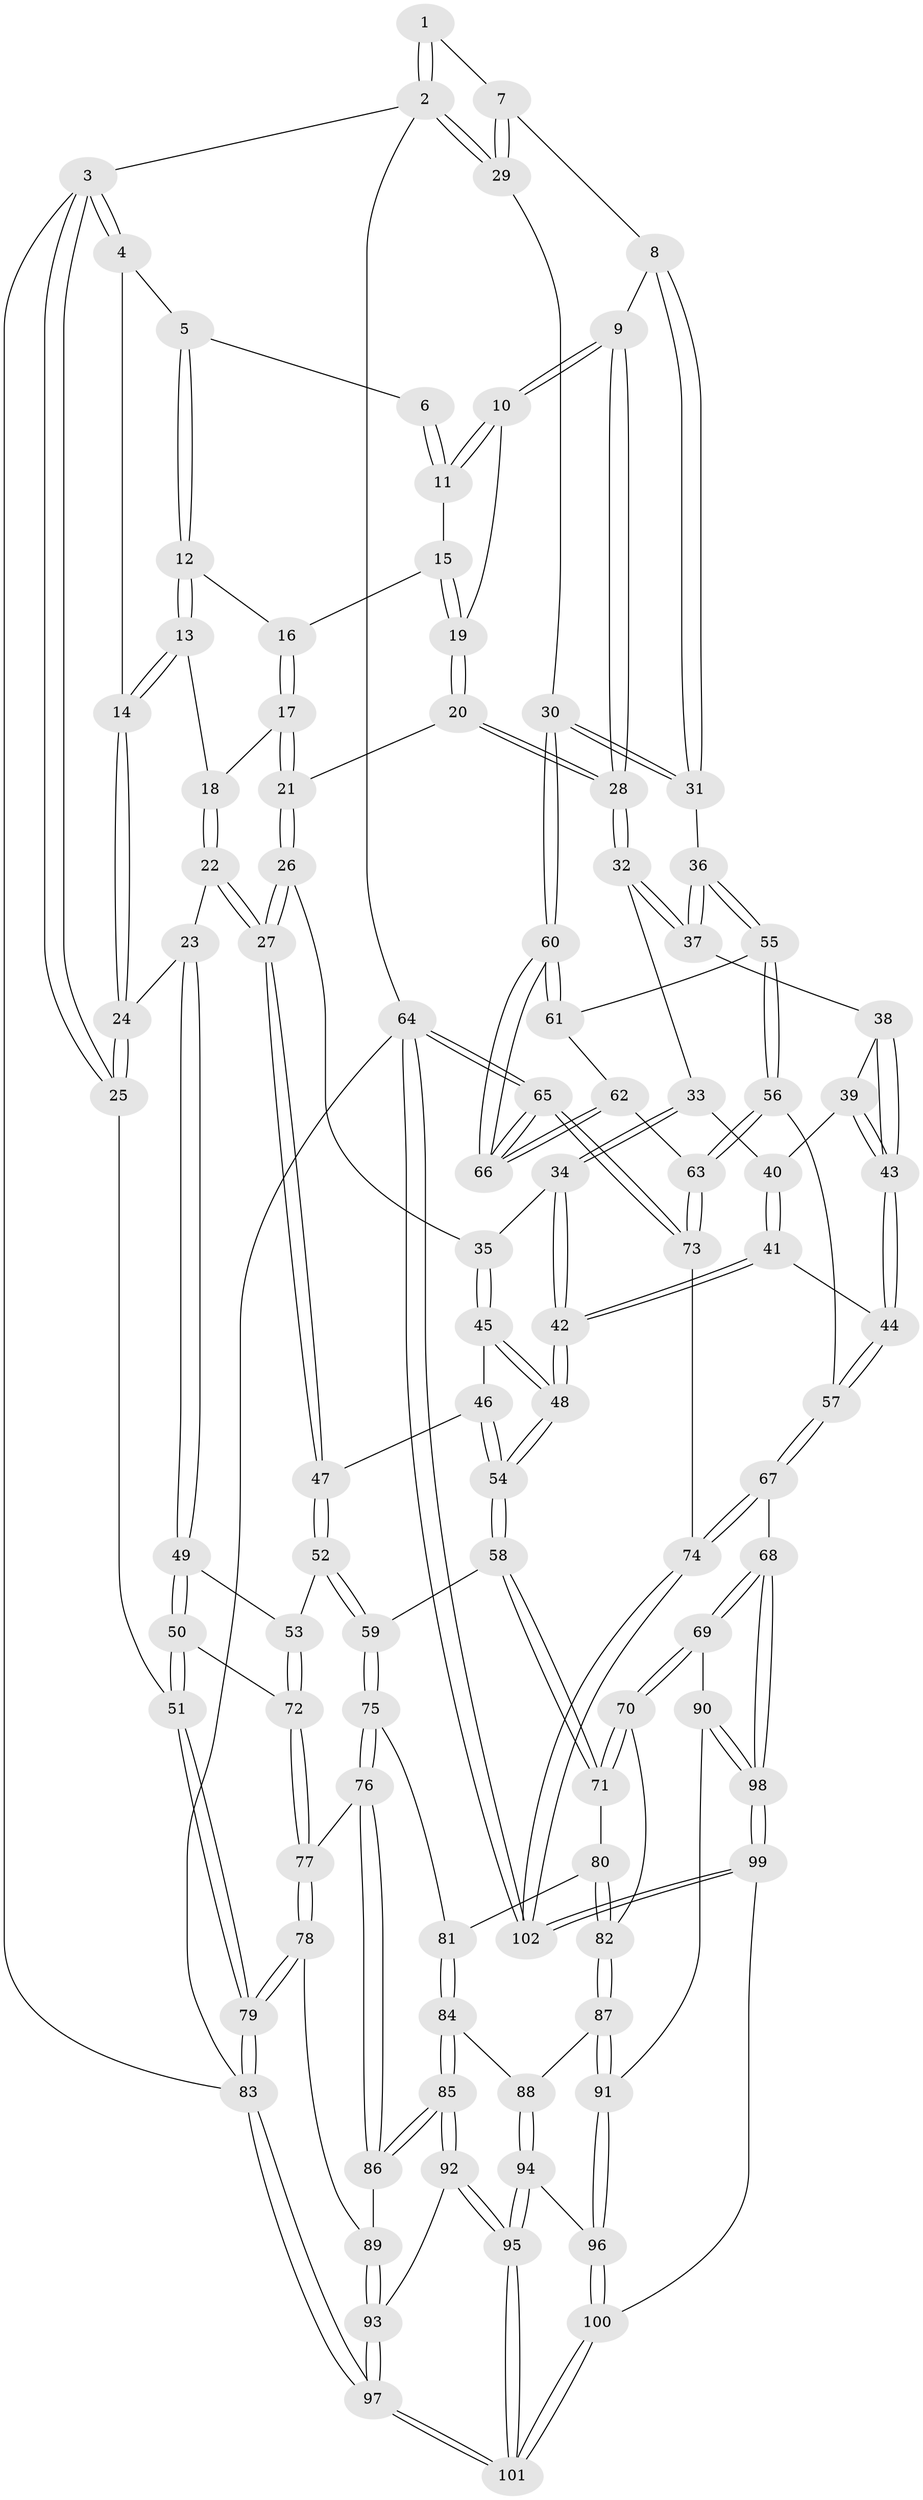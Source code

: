 // coarse degree distribution, {2: 0.1095890410958904, 4: 0.0821917808219178, 3: 0.6986301369863014, 5: 0.0958904109589041, 6: 0.0136986301369863}
// Generated by graph-tools (version 1.1) at 2025/54/03/04/25 22:54:46]
// undirected, 102 vertices, 252 edges
graph export_dot {
  node [color=gray90,style=filled];
  1 [pos="+0.8222577273085304+0"];
  2 [pos="+1+0"];
  3 [pos="+0+0"];
  4 [pos="+0.06097925150448346+0"];
  5 [pos="+0.38557162368095144+0"];
  6 [pos="+0.707519100315789+0"];
  7 [pos="+0.7931947105632795+0.12710708504042043"];
  8 [pos="+0.7433848716717038+0.18320476477472855"];
  9 [pos="+0.6843745759600268+0.19901891385470863"];
  10 [pos="+0.6522077729161779+0.1534757585346099"];
  11 [pos="+0.6140938674005952+0.048359252170599436"];
  12 [pos="+0.3857582459981011+0"];
  13 [pos="+0.2565552456524535+0.09053694985578073"];
  14 [pos="+0.1452637728348041+0.11635685823893531"];
  15 [pos="+0.48071852447467023+0.029313578570148244"];
  16 [pos="+0.43186543090463947+0"];
  17 [pos="+0.3745794100845949+0.15514105100857958"];
  18 [pos="+0.3072771786415594+0.14889794974917459"];
  19 [pos="+0.49534999477970576+0.0709571769054018"];
  20 [pos="+0.48098795748187395+0.2199325882938596"];
  21 [pos="+0.44490129407765483+0.23838349557522442"];
  22 [pos="+0.21358181849801774+0.33859430875872076"];
  23 [pos="+0.14007128638458605+0.3232366124249265"];
  24 [pos="+0.04052567697800146+0.2749834243871201"];
  25 [pos="+0+0.2920233759414894"];
  26 [pos="+0.3968016848081584+0.34370951533104743"];
  27 [pos="+0.30094573797065377+0.38548964289044185"];
  28 [pos="+0.662607518609434+0.21993443961813"];
  29 [pos="+1+0.21853621722603367"];
  30 [pos="+1+0.3641448357531229"];
  31 [pos="+0.9076193806780707+0.4146966381558802"];
  32 [pos="+0.6434253926240006+0.3334562358955381"];
  33 [pos="+0.6043869323167128+0.3822697128775817"];
  34 [pos="+0.5307605446304428+0.40000727886292703"];
  35 [pos="+0.4846406639735409+0.3925875165943019"];
  36 [pos="+0.8476631331701846+0.4680273465083282"];
  37 [pos="+0.8322194008982785+0.4717031719134721"];
  38 [pos="+0.8008473006159891+0.4924777933651306"];
  39 [pos="+0.6332740317901433+0.4308018723397677"];
  40 [pos="+0.6176222831956422+0.41436414469565647"];
  41 [pos="+0.5777953653353359+0.6120802898812613"];
  42 [pos="+0.5683863678130092+0.6143556077418745"];
  43 [pos="+0.6979418196546967+0.585879762077315"];
  44 [pos="+0.6822299033761678+0.6072619118851906"];
  45 [pos="+0.47621282369633056+0.5052079201885842"];
  46 [pos="+0.34549917879605396+0.5085430483926907"];
  47 [pos="+0.3085889235680242+0.4870292547952098"];
  48 [pos="+0.5532869569328129+0.6223307106698845"];
  49 [pos="+0.13137439554884764+0.4663772494590663"];
  50 [pos="+0+0.6191895354798459"];
  51 [pos="+0+0.578163762269149"];
  52 [pos="+0.2304298160394224+0.6336013999043476"];
  53 [pos="+0.15093638748189353+0.6298946491246564"];
  54 [pos="+0.5087414434980555+0.6651811157358434"];
  55 [pos="+0.8839981251622587+0.5954523478760002"];
  56 [pos="+0.7995371921665845+0.6881680640666226"];
  57 [pos="+0.7176556910295692+0.6616177522560449"];
  58 [pos="+0.5057440242432288+0.6716209744307498"];
  59 [pos="+0.24636504219050656+0.6556739971766605"];
  60 [pos="+1+0.6660033491174691"];
  61 [pos="+0.8871979248173685+0.5988101650695845"];
  62 [pos="+0.9098592678297024+0.6755648863202064"];
  63 [pos="+0.8424076298524835+0.7357912787190471"];
  64 [pos="+1+1"];
  65 [pos="+1+0.9625263475620811"];
  66 [pos="+1+0.7965946866619332"];
  67 [pos="+0.688680545393586+0.8735239661103843"];
  68 [pos="+0.6517079945171903+0.86926716129446"];
  69 [pos="+0.6380894350426709+0.8647131336378279"];
  70 [pos="+0.5617036013828641+0.8135326733990011"];
  71 [pos="+0.5045376945413778+0.6940232809329666"];
  72 [pos="+0.06778690973221582+0.6509372095251347"];
  73 [pos="+0.8604103140736955+0.8190951794978806"];
  74 [pos="+0.7001051626817838+0.8809532141513015"];
  75 [pos="+0.26858368856738285+0.767090987324145"];
  76 [pos="+0.261974134542101+0.7768286129994609"];
  77 [pos="+0.08806599306913679+0.7882808908927487"];
  78 [pos="+0.07456914742650236+0.8684131962683209"];
  79 [pos="+0+1"];
  80 [pos="+0.39132147396146744+0.7843069612119282"];
  81 [pos="+0.36078968201824146+0.7980488898245357"];
  82 [pos="+0.47263651123327066+0.879646081726406"];
  83 [pos="+0+1"];
  84 [pos="+0.3699001313741683+0.8612541878149037"];
  85 [pos="+0.27830137042266384+0.9387464763205188"];
  86 [pos="+0.23843504654284609+0.8403811839257503"];
  87 [pos="+0.45903778535471745+0.8983009256336286"];
  88 [pos="+0.42117228828693937+0.9107499424716193"];
  89 [pos="+0.11985884051081379+0.8799345658035719"];
  90 [pos="+0.5317532788145178+0.9511323901225744"];
  91 [pos="+0.4945628359143389+0.9469588869919011"];
  92 [pos="+0.2766059060279189+1"];
  93 [pos="+0.15977409743078452+0.9347857496811454"];
  94 [pos="+0.40926263002765095+0.936922083996671"];
  95 [pos="+0.314362719057196+1"];
  96 [pos="+0.4837257861908453+0.9741741601612671"];
  97 [pos="+0+1"];
  98 [pos="+0.5497388012336611+1"];
  99 [pos="+0.509791022633897+1"];
  100 [pos="+0.38751918716914996+1"];
  101 [pos="+0.3219648600112276+1"];
  102 [pos="+0.8410801521181432+1"];
  1 -- 2;
  1 -- 2;
  1 -- 7;
  2 -- 3;
  2 -- 29;
  2 -- 29;
  2 -- 64;
  3 -- 4;
  3 -- 4;
  3 -- 25;
  3 -- 25;
  3 -- 83;
  4 -- 5;
  4 -- 14;
  5 -- 6;
  5 -- 12;
  5 -- 12;
  6 -- 11;
  6 -- 11;
  7 -- 8;
  7 -- 29;
  7 -- 29;
  8 -- 9;
  8 -- 31;
  8 -- 31;
  9 -- 10;
  9 -- 10;
  9 -- 28;
  9 -- 28;
  10 -- 11;
  10 -- 11;
  10 -- 19;
  11 -- 15;
  12 -- 13;
  12 -- 13;
  12 -- 16;
  13 -- 14;
  13 -- 14;
  13 -- 18;
  14 -- 24;
  14 -- 24;
  15 -- 16;
  15 -- 19;
  15 -- 19;
  16 -- 17;
  16 -- 17;
  17 -- 18;
  17 -- 21;
  17 -- 21;
  18 -- 22;
  18 -- 22;
  19 -- 20;
  19 -- 20;
  20 -- 21;
  20 -- 28;
  20 -- 28;
  21 -- 26;
  21 -- 26;
  22 -- 23;
  22 -- 27;
  22 -- 27;
  23 -- 24;
  23 -- 49;
  23 -- 49;
  24 -- 25;
  24 -- 25;
  25 -- 51;
  26 -- 27;
  26 -- 27;
  26 -- 35;
  27 -- 47;
  27 -- 47;
  28 -- 32;
  28 -- 32;
  29 -- 30;
  30 -- 31;
  30 -- 31;
  30 -- 60;
  30 -- 60;
  31 -- 36;
  32 -- 33;
  32 -- 37;
  32 -- 37;
  33 -- 34;
  33 -- 34;
  33 -- 40;
  34 -- 35;
  34 -- 42;
  34 -- 42;
  35 -- 45;
  35 -- 45;
  36 -- 37;
  36 -- 37;
  36 -- 55;
  36 -- 55;
  37 -- 38;
  38 -- 39;
  38 -- 43;
  38 -- 43;
  39 -- 40;
  39 -- 43;
  39 -- 43;
  40 -- 41;
  40 -- 41;
  41 -- 42;
  41 -- 42;
  41 -- 44;
  42 -- 48;
  42 -- 48;
  43 -- 44;
  43 -- 44;
  44 -- 57;
  44 -- 57;
  45 -- 46;
  45 -- 48;
  45 -- 48;
  46 -- 47;
  46 -- 54;
  46 -- 54;
  47 -- 52;
  47 -- 52;
  48 -- 54;
  48 -- 54;
  49 -- 50;
  49 -- 50;
  49 -- 53;
  50 -- 51;
  50 -- 51;
  50 -- 72;
  51 -- 79;
  51 -- 79;
  52 -- 53;
  52 -- 59;
  52 -- 59;
  53 -- 72;
  53 -- 72;
  54 -- 58;
  54 -- 58;
  55 -- 56;
  55 -- 56;
  55 -- 61;
  56 -- 57;
  56 -- 63;
  56 -- 63;
  57 -- 67;
  57 -- 67;
  58 -- 59;
  58 -- 71;
  58 -- 71;
  59 -- 75;
  59 -- 75;
  60 -- 61;
  60 -- 61;
  60 -- 66;
  60 -- 66;
  61 -- 62;
  62 -- 63;
  62 -- 66;
  62 -- 66;
  63 -- 73;
  63 -- 73;
  64 -- 65;
  64 -- 65;
  64 -- 102;
  64 -- 102;
  64 -- 83;
  65 -- 66;
  65 -- 66;
  65 -- 73;
  65 -- 73;
  67 -- 68;
  67 -- 74;
  67 -- 74;
  68 -- 69;
  68 -- 69;
  68 -- 98;
  68 -- 98;
  69 -- 70;
  69 -- 70;
  69 -- 90;
  70 -- 71;
  70 -- 71;
  70 -- 82;
  71 -- 80;
  72 -- 77;
  72 -- 77;
  73 -- 74;
  74 -- 102;
  74 -- 102;
  75 -- 76;
  75 -- 76;
  75 -- 81;
  76 -- 77;
  76 -- 86;
  76 -- 86;
  77 -- 78;
  77 -- 78;
  78 -- 79;
  78 -- 79;
  78 -- 89;
  79 -- 83;
  79 -- 83;
  80 -- 81;
  80 -- 82;
  80 -- 82;
  81 -- 84;
  81 -- 84;
  82 -- 87;
  82 -- 87;
  83 -- 97;
  83 -- 97;
  84 -- 85;
  84 -- 85;
  84 -- 88;
  85 -- 86;
  85 -- 86;
  85 -- 92;
  85 -- 92;
  86 -- 89;
  87 -- 88;
  87 -- 91;
  87 -- 91;
  88 -- 94;
  88 -- 94;
  89 -- 93;
  89 -- 93;
  90 -- 91;
  90 -- 98;
  90 -- 98;
  91 -- 96;
  91 -- 96;
  92 -- 93;
  92 -- 95;
  92 -- 95;
  93 -- 97;
  93 -- 97;
  94 -- 95;
  94 -- 95;
  94 -- 96;
  95 -- 101;
  95 -- 101;
  96 -- 100;
  96 -- 100;
  97 -- 101;
  97 -- 101;
  98 -- 99;
  98 -- 99;
  99 -- 100;
  99 -- 102;
  99 -- 102;
  100 -- 101;
  100 -- 101;
}
